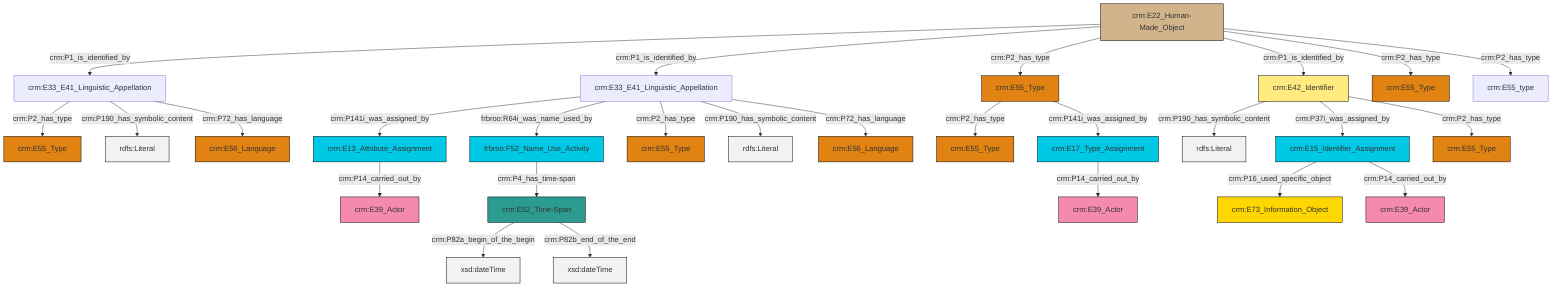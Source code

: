 graph TD
classDef Literal fill:#f2f2f2,stroke:#000000;
classDef CRM_Entity fill:#FFFFFF,stroke:#000000;
classDef Temporal_Entity fill:#00C9E6, stroke:#000000;
classDef Type fill:#E18312, stroke:#000000;
classDef Time-Span fill:#2C9C91, stroke:#000000;
classDef Appellation fill:#FFEB7F, stroke:#000000;
classDef Place fill:#008836, stroke:#000000;
classDef Persistent_Item fill:#B266B2, stroke:#000000;
classDef Conceptual_Object fill:#FFD700, stroke:#000000;
classDef Physical_Thing fill:#D2B48C, stroke:#000000;
classDef Actor fill:#f58aad, stroke:#000000;
classDef PC_Classes fill:#4ce600, stroke:#000000;
classDef Multi fill:#cccccc,stroke:#000000;

0["crm:E33_E41_Linguistic_Appellation"]:::Default -->|crm:P141i_was_assigned_by| 1["crm:E13_Attribute_Assignment"]:::Temporal_Entity
2["crm:E42_Identifier"]:::Appellation -->|crm:P190_has_symbolic_content| 3[rdfs:Literal]:::Literal
4["crm:E22_Human-Made_Object"]:::Physical_Thing -->|crm:P1_is_identified_by| 5["crm:E33_E41_Linguistic_Appellation"]:::Default
8["frbroo:F52_Name_Use_Activity"]:::Temporal_Entity -->|crm:P4_has_time-span| 9["crm:E52_Time-Span"]:::Time-Span
13["crm:E17_Type_Assignment"]:::Temporal_Entity -->|crm:P14_carried_out_by| 14["crm:E39_Actor"]:::Actor
0["crm:E33_E41_Linguistic_Appellation"]:::Default -->|frbroo:R64i_was_name_used_by| 8["frbroo:F52_Name_Use_Activity"]:::Temporal_Entity
10["crm:E15_Identifier_Assignment"]:::Temporal_Entity -->|crm:P16_used_specific_object| 15["crm:E73_Information_Object"]:::Conceptual_Object
2["crm:E42_Identifier"]:::Appellation -->|crm:P37i_was_assigned_by| 10["crm:E15_Identifier_Assignment"]:::Temporal_Entity
4["crm:E22_Human-Made_Object"]:::Physical_Thing -->|crm:P1_is_identified_by| 0["crm:E33_E41_Linguistic_Appellation"]:::Default
5["crm:E33_E41_Linguistic_Appellation"]:::Default -->|crm:P2_has_type| 18["crm:E55_Type"]:::Type
9["crm:E52_Time-Span"]:::Time-Span -->|crm:P82a_begin_of_the_begin| 19[xsd:dateTime]:::Literal
0["crm:E33_E41_Linguistic_Appellation"]:::Default -->|crm:P2_has_type| 26["crm:E55_Type"]:::Type
4["crm:E22_Human-Made_Object"]:::Physical_Thing -->|crm:P2_has_type| 16["crm:E55_Type"]:::Type
10["crm:E15_Identifier_Assignment"]:::Temporal_Entity -->|crm:P14_carried_out_by| 29["crm:E39_Actor"]:::Actor
4["crm:E22_Human-Made_Object"]:::Physical_Thing -->|crm:P1_is_identified_by| 2["crm:E42_Identifier"]:::Appellation
4["crm:E22_Human-Made_Object"]:::Physical_Thing -->|crm:P2_has_type| 30["crm:E55_Type"]:::Type
4["crm:E22_Human-Made_Object"]:::Physical_Thing -->|crm:P2_has_type| 24["crm:E55_type"]:::Default
2["crm:E42_Identifier"]:::Appellation -->|crm:P2_has_type| 34["crm:E55_Type"]:::Type
16["crm:E55_Type"]:::Type -->|crm:P2_has_type| 27["crm:E55_Type"]:::Type
0["crm:E33_E41_Linguistic_Appellation"]:::Default -->|crm:P190_has_symbolic_content| 40[rdfs:Literal]:::Literal
1["crm:E13_Attribute_Assignment"]:::Temporal_Entity -->|crm:P14_carried_out_by| 6["crm:E39_Actor"]:::Actor
5["crm:E33_E41_Linguistic_Appellation"]:::Default -->|crm:P190_has_symbolic_content| 43[rdfs:Literal]:::Literal
5["crm:E33_E41_Linguistic_Appellation"]:::Default -->|crm:P72_has_language| 21["crm:E56_Language"]:::Type
0["crm:E33_E41_Linguistic_Appellation"]:::Default -->|crm:P72_has_language| 38["crm:E56_Language"]:::Type
9["crm:E52_Time-Span"]:::Time-Span -->|crm:P82b_end_of_the_end| 44[xsd:dateTime]:::Literal
16["crm:E55_Type"]:::Type -->|crm:P141i_was_assigned_by| 13["crm:E17_Type_Assignment"]:::Temporal_Entity